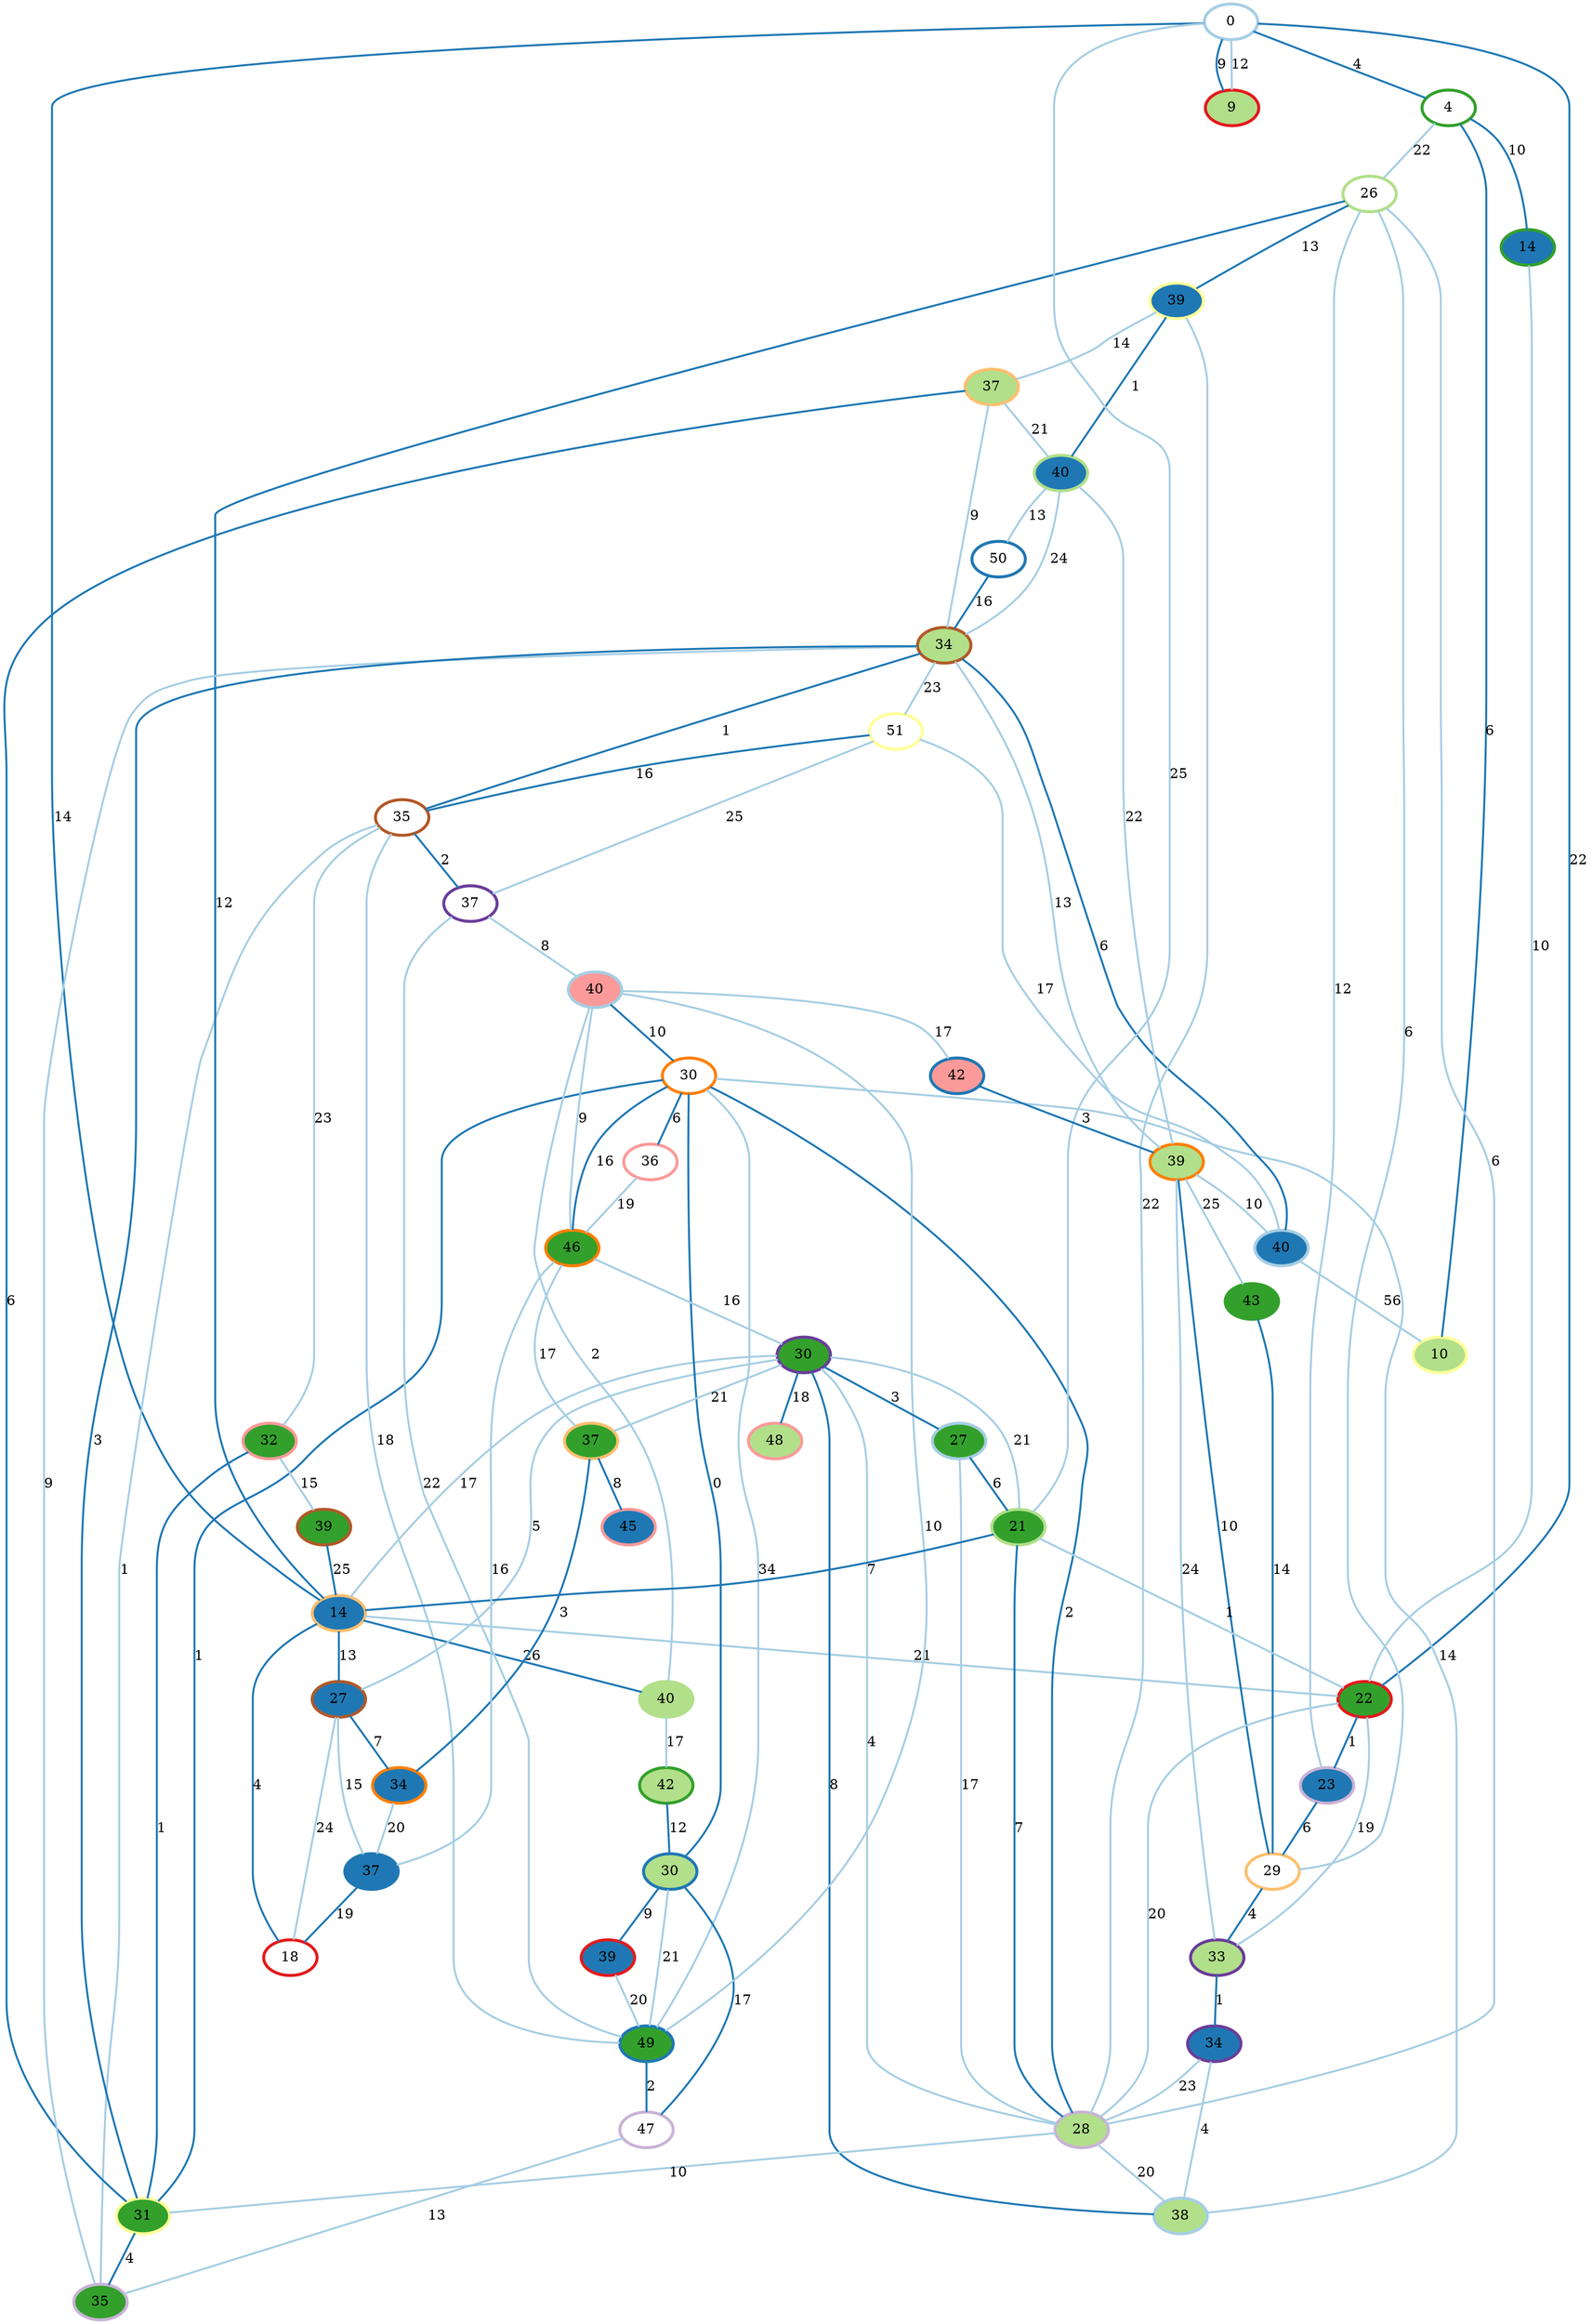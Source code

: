 graph G {
    0 [penwidth=3,label="0",color=1, colorscheme=paired12]
    1 [penwidth=3,label="50",color=2, colorscheme=paired12]
    2 [penwidth=3,label="26",color=3, colorscheme=paired12]
    3 [penwidth=3,label="4",color=4, colorscheme=paired12]
    4 [penwidth=3,label="36",color=5, colorscheme=paired12]
    5 [penwidth=3,label="18",color=6, colorscheme=paired12]
    6 [penwidth=3,label="29",color=7, colorscheme=paired12]
    7 [penwidth=3,label="30",color=8, colorscheme=paired12]
    8 [penwidth=3,label="47",color=9, colorscheme=paired12]
    9 [penwidth=3,label="37",color=10, colorscheme=paired12]
    10 [penwidth=3,label="51",color=11, colorscheme=paired12]
    11 [penwidth=3,label="35",color=12, colorscheme=paired12]
    12 [penwidth=3,label="40",color=1, colorscheme=paired12,style=filled,fillcolor=2]
    13 [penwidth=3,label="37",color=2, colorscheme=paired12,style=filled,fillcolor=2]
    14 [penwidth=3,label="40",color=3, colorscheme=paired12,style=filled,fillcolor=2]
    15 [penwidth=3,label="14",color=4, colorscheme=paired12,style=filled,fillcolor=2]
    16 [penwidth=3,label="45",color=5, colorscheme=paired12,style=filled,fillcolor=2]
    17 [penwidth=3,label="39",color=6, colorscheme=paired12,style=filled,fillcolor=2]
    18 [penwidth=3,label="14",color=7, colorscheme=paired12,style=filled,fillcolor=2]
    19 [penwidth=3,label="34",color=8, colorscheme=paired12,style=filled,fillcolor=2]
    20 [penwidth=3,label="23",color=9, colorscheme=paired12,style=filled,fillcolor=2]
    21 [penwidth=3,label="34",color=10, colorscheme=paired12,style=filled,fillcolor=2]
    22 [penwidth=3,label="39",color=11, colorscheme=paired12,style=filled,fillcolor=2]
    23 [penwidth=3,label="27",color=12, colorscheme=paired12,style=filled,fillcolor=2]
    24 [penwidth=3,label="38",color=1, colorscheme=paired12,style=filled,fillcolor=3]
    25 [penwidth=3,label="30",color=2, colorscheme=paired12,style=filled,fillcolor=3]
    26 [penwidth=3,label="40",color=3, colorscheme=paired12,style=filled,fillcolor=3]
    27 [penwidth=3,label="42",color=4, colorscheme=paired12,style=filled,fillcolor=3]
    28 [penwidth=3,label="48",color=5, colorscheme=paired12,style=filled,fillcolor=3]
    29 [penwidth=3,label="9",color=6, colorscheme=paired12,style=filled,fillcolor=3]
    30 [penwidth=3,label="37",color=7, colorscheme=paired12,style=filled,fillcolor=3]
    31 [penwidth=3,label="39",color=8, colorscheme=paired12,style=filled,fillcolor=3]
    32 [penwidth=3,label="28",color=9, colorscheme=paired12,style=filled,fillcolor=3]
    33 [penwidth=3,label="33",color=10, colorscheme=paired12,style=filled,fillcolor=3]
    34 [penwidth=3,label="10",color=11, colorscheme=paired12,style=filled,fillcolor=3]
    35 [penwidth=3,label="34",color=12, colorscheme=paired12,style=filled,fillcolor=3]
    36 [penwidth=3,label="27",color=1, colorscheme=paired12,style=filled,fillcolor=4]
    37 [penwidth=3,label="49",color=2, colorscheme=paired12,style=filled,fillcolor=4]
    38 [penwidth=3,label="21",color=3, colorscheme=paired12,style=filled,fillcolor=4]
    39 [penwidth=3,label="43",color=4, colorscheme=paired12,style=filled,fillcolor=4]
    40 [penwidth=3,label="32",color=5, colorscheme=paired12,style=filled,fillcolor=4]
    41 [penwidth=3,label="22",color=6, colorscheme=paired12,style=filled,fillcolor=4]
    42 [penwidth=3,label="37",color=7, colorscheme=paired12,style=filled,fillcolor=4]
    43 [penwidth=3,label="46",color=8, colorscheme=paired12,style=filled,fillcolor=4]
    44 [penwidth=3,label="35",color=9, colorscheme=paired12,style=filled,fillcolor=4]
    45 [penwidth=3,label="30",color=10, colorscheme=paired12,style=filled,fillcolor=4]
    46 [penwidth=3,label="31",color=11, colorscheme=paired12,style=filled,fillcolor=4]
    47 [penwidth=3,label="39",color=12, colorscheme=paired12,style=filled,fillcolor=4]
    48 [penwidth=3,label="40",color=1, colorscheme=paired12,style=filled,fillcolor=5]
    49 [penwidth=3,label="42",color=2, colorscheme=paired12,style=filled,fillcolor=5]

    11--9 [penwidth=2,label="2",color=2, colorscheme=paired12]
    0--29 [penwidth=2,label="12",color=1, colorscheme=paired12]
    43--45 [penwidth=2,label="16",color=1, colorscheme=paired12]
    10--9 [penwidth=2,label="25",color=1, colorscheme=paired12]
    0--3 [penwidth=2,label="4",color=2, colorscheme=paired12]
    3--15 [penwidth=2,label="10",color=2, colorscheme=paired12]
    48--49 [penwidth=2,label="17",color=1, colorscheme=paired12]
    22--32 [penwidth=2,label="22",color=1, colorscheme=paired12]
    33--21 [penwidth=2,label="1",color=2, colorscheme=paired12]
    18--26 [penwidth=2,label="26",color=2, colorscheme=paired12]
    26--27 [penwidth=2,label="17",color=1, colorscheme=paired12]
    49--31 [penwidth=2,label="3",color=2, colorscheme=paired12]
    40--47 [penwidth=2,label="15",color=1, colorscheme=paired12]
    18--45 [penwidth=2,label="17",color=1, colorscheme=paired12]
    35--14 [penwidth=2,label="24",color=1, colorscheme=paired12]
    48--7 [penwidth=2,label="10",color=2, colorscheme=paired12]
    7--46 [penwidth=2,label="1",color=2, colorscheme=paired12]
    11--35 [penwidth=2,label="1",color=2, colorscheme=paired12]
    47--18 [penwidth=2,label="25",color=2, colorscheme=paired12]
    32--46 [penwidth=2,label="10",color=1, colorscheme=paired12]
    36--38 [penwidth=2,label="6",color=2, colorscheme=paired12]
    31--14 [penwidth=2,label="22",color=1, colorscheme=paired12]
    45--28 [penwidth=2,label="18",color=2, colorscheme=paired12]
    37--25 [penwidth=2,label="21",color=1, colorscheme=paired12]
    21--32 [penwidth=2,label="23",color=1, colorscheme=paired12]
    25--17 [penwidth=2,label="9",color=2, colorscheme=paired12]
    18--5 [penwidth=2,label="4",color=2, colorscheme=paired12]
    11--37 [penwidth=2,label="18",color=1, colorscheme=paired12]
    7--24 [penwidth=2,label="14",color=1, colorscheme=paired12]
    31--33 [penwidth=2,label="24",color=1, colorscheme=paired12]
    32--7 [penwidth=2,label="2",color=2, colorscheme=paired12]
    45--38 [penwidth=2,label="21",color=1, colorscheme=paired12]
    38--18 [penwidth=2,label="7",color=2, colorscheme=paired12]
    20--6 [penwidth=2,label="6",color=2, colorscheme=paired12]
    6--33 [penwidth=2,label="4",color=2, colorscheme=paired12]
    25--7 [penwidth=2,label="0",color=2, colorscheme=paired12]
    9--48 [penwidth=2,label="8",color=1, colorscheme=paired12]
    0--18 [penwidth=2,label="14",color=2, colorscheme=paired12]
    26--48 [penwidth=2,label="2",color=1, colorscheme=paired12]
    37--8 [penwidth=2,label="2",color=2, colorscheme=paired12]
    18--2 [penwidth=2,label="12",color=2, colorscheme=paired12]
    18--23 [penwidth=2,label="13",color=2, colorscheme=paired12]
    41--20 [penwidth=2,label="1",color=2, colorscheme=paired12]
    17--37 [penwidth=2,label="20",color=1, colorscheme=paired12]
    11--44 [penwidth=2,label="1",color=1, colorscheme=paired12]
    31--39 [penwidth=2,label="25",color=1, colorscheme=paired12]
    35--44 [penwidth=2,label="9",color=1, colorscheme=paired12]
    12--35 [penwidth=2,label="6",color=2, colorscheme=paired12]
    32--38 [penwidth=2,label="7",color=2, colorscheme=paired12]
    35--30 [penwidth=2,label="9",color=1, colorscheme=paired12]
    11--40 [penwidth=2,label="23",color=1, colorscheme=paired12]
    41--33 [penwidth=2,label="19",color=1, colorscheme=paired12]
    23--45 [penwidth=2,label="5",color=1, colorscheme=paired12]
    21--24 [penwidth=2,label="4",color=1, colorscheme=paired12]
    42--43 [penwidth=2,label="17",color=1, colorscheme=paired12]
    0--41 [penwidth=2,label="22",color=2, colorscheme=paired12]
    27--25 [penwidth=2,label="12",color=2, colorscheme=paired12]
    7--43 [penwidth=2,label="16",color=2, colorscheme=paired12]
    7--37 [penwidth=2,label="34",color=1, colorscheme=paired12]
    31--6 [penwidth=2,label="10",color=2, colorscheme=paired12]
    23--5 [penwidth=2,label="24",color=1, colorscheme=paired12]
    45--36 [penwidth=2,label="3",color=2, colorscheme=paired12]
    10--11 [penwidth=2,label="16",color=2, colorscheme=paired12]
    30--46 [penwidth=2,label="6",color=2, colorscheme=paired12]
    37--9 [penwidth=2,label="22",color=1, colorscheme=paired12]
    32--2 [penwidth=2,label="6",color=1, colorscheme=paired12]
    42--16 [penwidth=2,label="8",color=2, colorscheme=paired12]
    32--24 [penwidth=2,label="20",color=1, colorscheme=paired12]
    22--30 [penwidth=2,label="14",color=1, colorscheme=paired12]
    13--5 [penwidth=2,label="19",color=2, colorscheme=paired12]
    23--19 [penwidth=2,label="7",color=2, colorscheme=paired12]
    14--1 [penwidth=2,label="13",color=1, colorscheme=paired12]
    1--35 [penwidth=2,label="16",color=2, colorscheme=paired12]
    7--4 [penwidth=2,label="6",color=2, colorscheme=paired12]
    8--44 [penwidth=2,label="13",color=1, colorscheme=paired12]
    14--22 [penwidth=2,label="1",color=2, colorscheme=paired12]
    30--14 [penwidth=2,label="21",color=1, colorscheme=paired12]
    45--42 [penwidth=2,label="21",color=1, colorscheme=paired12]
    20--2 [penwidth=2,label="12",color=1, colorscheme=paired12]
    43--48 [penwidth=2,label="9",color=1, colorscheme=paired12]
    38--0 [penwidth=2,label="25",color=1, colorscheme=paired12]
    31--12 [penwidth=2,label="10",color=1, colorscheme=paired12]
    24--45 [penwidth=2,label="8",color=2, colorscheme=paired12]
    40--46 [penwidth=2,label="1",color=2, colorscheme=paired12]
    23--13 [penwidth=2,label="15",color=1, colorscheme=paired12]
    19--13 [penwidth=2,label="20",color=1, colorscheme=paired12]
    3--34 [penwidth=2,label="6",color=2, colorscheme=paired12]
    32--36 [penwidth=2,label="17",color=1, colorscheme=paired12]
    31--35 [penwidth=2,label="13",color=1, colorscheme=paired12]
    32--45 [penwidth=2,label="4",color=1, colorscheme=paired12]
    15--41 [penwidth=2,label="10",color=1, colorscheme=paired12]
    3--2 [penwidth=2,label="22",color=1, colorscheme=paired12]
    10--12 [penwidth=2,label="17",color=1, colorscheme=paired12]
    6--2 [penwidth=2,label="6",color=1, colorscheme=paired12]
    46--35 [penwidth=2,label="3",color=2, colorscheme=paired12]
    18--41 [penwidth=2,label="21",color=1, colorscheme=paired12]
    12--34 [penwidth=2,label="56",color=1, colorscheme=paired12]
    4--43 [penwidth=2,label="19",color=1, colorscheme=paired12]
    25--8 [penwidth=2,label="17",color=2, colorscheme=paired12]
    29--0 [penwidth=2,label="9",color=2, colorscheme=paired12]
    39--6 [penwidth=2,label="14",color=2, colorscheme=paired12]
    32--41 [penwidth=2,label="20",color=1, colorscheme=paired12]
    2--22 [penwidth=2,label="13",color=2, colorscheme=paired12]
    37--48 [penwidth=2,label="10",color=1, colorscheme=paired12]
    42--19 [penwidth=2,label="3",color=2, colorscheme=paired12]
    46--44 [penwidth=2,label="4",color=2, colorscheme=paired12]
    35--10 [penwidth=2,label="23",color=1, colorscheme=paired12]
    41--38 [penwidth=2,label="1",color=1, colorscheme=paired12]
    43--13 [penwidth=2,label="16",color=1, colorscheme=paired12]
}